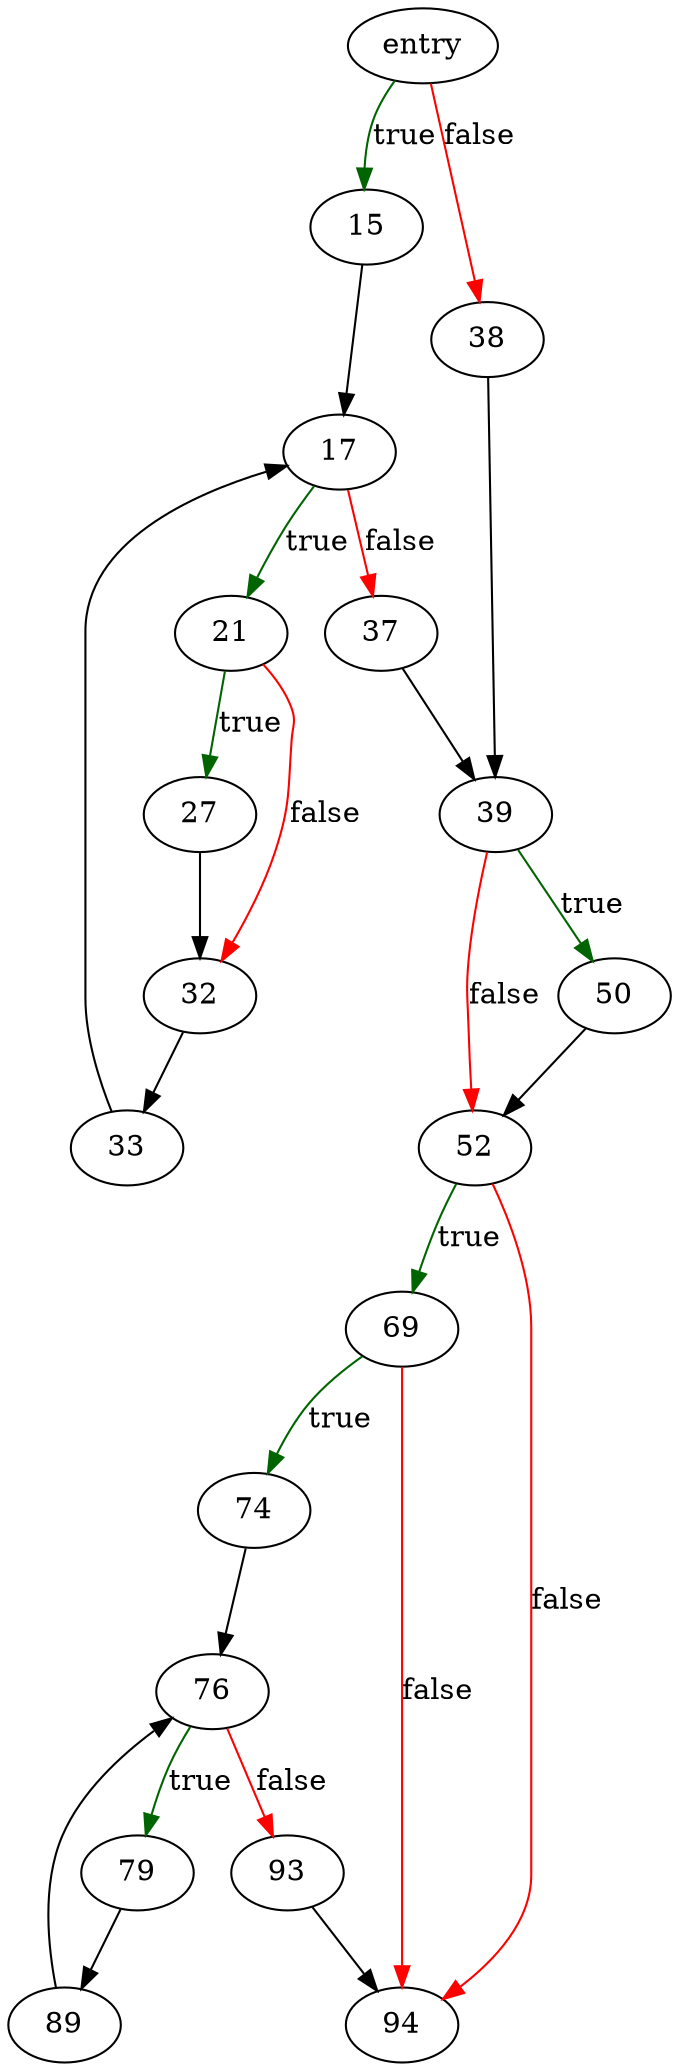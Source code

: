 digraph "pagerWalFrames" {
	// Node definitions.
	4 [label=entry];
	15;
	17;
	21;
	27;
	32;
	33;
	37;
	38;
	39;
	50;
	52;
	69;
	74;
	76;
	79;
	89;
	93;
	94;

	// Edge definitions.
	4 -> 15 [
		color=darkgreen
		label=true
	];
	4 -> 38 [
		color=red
		label=false
	];
	15 -> 17;
	17 -> 21 [
		color=darkgreen
		label=true
	];
	17 -> 37 [
		color=red
		label=false
	];
	21 -> 27 [
		color=darkgreen
		label=true
	];
	21 -> 32 [
		color=red
		label=false
	];
	27 -> 32;
	32 -> 33;
	33 -> 17;
	37 -> 39;
	38 -> 39;
	39 -> 50 [
		color=darkgreen
		label=true
	];
	39 -> 52 [
		color=red
		label=false
	];
	50 -> 52;
	52 -> 69 [
		color=darkgreen
		label=true
	];
	52 -> 94 [
		color=red
		label=false
	];
	69 -> 74 [
		color=darkgreen
		label=true
	];
	69 -> 94 [
		color=red
		label=false
	];
	74 -> 76;
	76 -> 79 [
		color=darkgreen
		label=true
	];
	76 -> 93 [
		color=red
		label=false
	];
	79 -> 89;
	89 -> 76;
	93 -> 94;
}